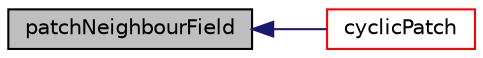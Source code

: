 digraph "patchNeighbourField"
{
  bgcolor="transparent";
  edge [fontname="Helvetica",fontsize="10",labelfontname="Helvetica",labelfontsize="10"];
  node [fontname="Helvetica",fontsize="10",shape=record];
  rankdir="LR";
  Node1 [label="patchNeighbourField",height=0.2,width=0.4,color="black", fillcolor="grey75", style="filled", fontcolor="black"];
  Node1 -> Node2 [dir="back",color="midnightblue",fontsize="10",style="solid",fontname="Helvetica"];
  Node2 [label="cyclicPatch",height=0.2,width=0.4,color="red",URL="$a00477.html#ad03241f1e3bb8bd80c1f26498bc210c0",tooltip="Return local reference cast into the cyclic patch. "];
}
